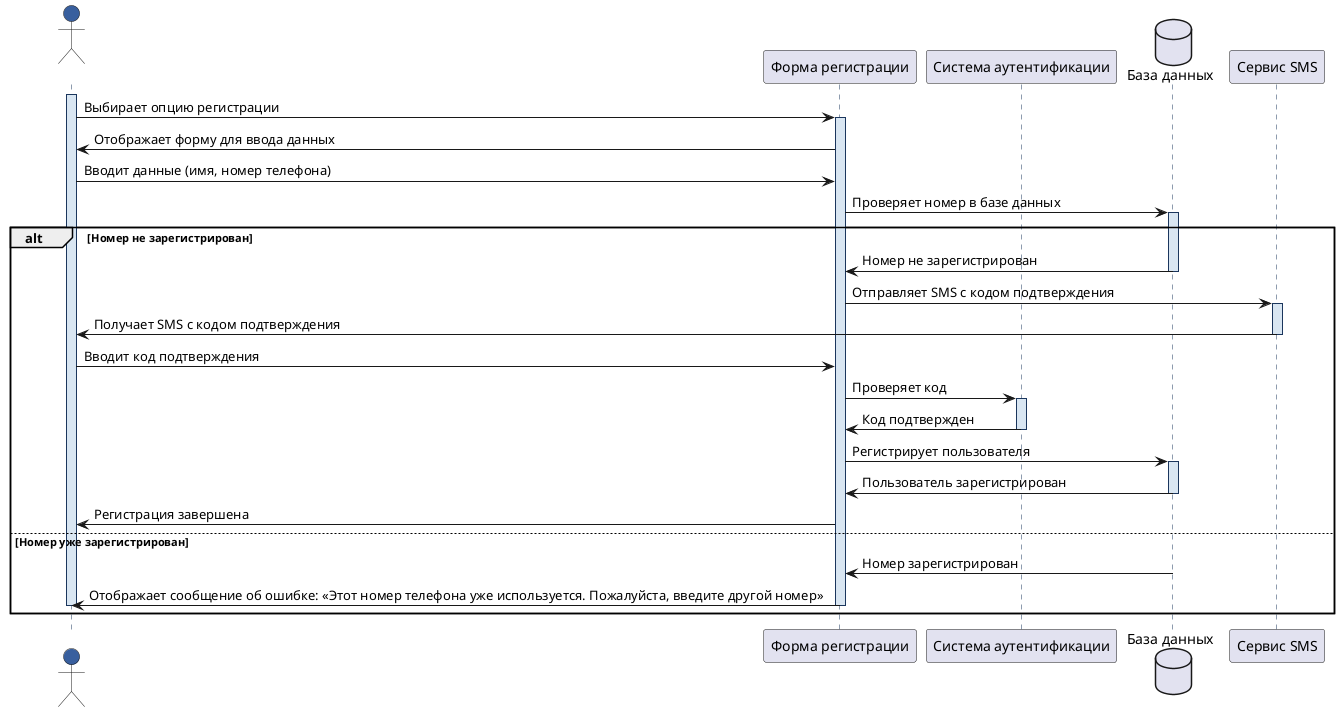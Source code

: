 @startuml
!define RECTANGLE_COLOR #1168bd
!define RECTANGLE_TEXT_COLOR #ffffff
!define RECTANGLE_BORDER_COLOR #1b365d
!define ACTOR_COLOR #385f9e
!define ACTOR_TEXT_COLOR #ffffff
!define ACTIVATE_COLOR #d9e6f2

skinparam rectangle {
    BackgroundColor RECTANGLE_COLOR
    BorderColor RECTANGLE_BORDER_COLOR
    FontColor RECTANGLE_TEXT_COLOR
}

skinparam actor {
    BackgroundColor ACTOR_COLOR
    FontColor ACTOR_TEXT_COLOR
}

skinparam {
    SequenceLifeLineBackgroundColor ACTIVATE_COLOR
    SequenceLifeLineBorderColor RECTANGLE_BORDER_COLOR
}

actor Пользователь
participant "Форма регистрации" as Form
participant "Система аутентификации" as AuthSystem
database "База данных" as DB
participant "Сервис SMS" as SMS

activate Пользователь
Пользователь -> Form: Выбирает опцию регистрации
activate Form
Form -> Пользователь: Отображает форму для ввода данных
Пользователь -> Form: Вводит данные (имя, номер телефона)
Form -> DB: Проверяет номер в базе данных
activate DB

alt Номер не зарегистрирован
    DB -> Form: Номер не зарегистрирован
    deactivate DB
    Form -> SMS: Отправляет SMS с кодом подтверждения
    activate SMS
    SMS -> Пользователь: Получает SMS с кодом подтверждения
    deactivate SMS
    Пользователь -> Form: Вводит код подтверждения
    Form -> AuthSystem: Проверяет код
    activate AuthSystem
    AuthSystem -> Form: Код подтвержден
    deactivate AuthSystem
    Form -> DB: Регистрирует пользователя
    activate DB
    DB -> Form: Пользователь зарегистрирован
    deactivate DB
    Form -> Пользователь: Регистрация завершена

else Номер уже зарегистрирован
    DB -> Form: Номер зарегистрирован
    deactivate DB
    Form -> Пользователь: Отображает сообщение об ошибке: «Этот номер телефона уже используется. Пожалуйста, введите другой номер»
    deactivate Form
    deactivate Пользователь

end
@enduml
